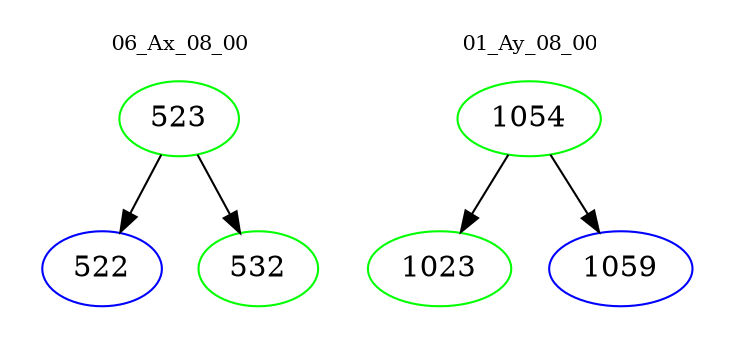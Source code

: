 digraph{
subgraph cluster_0 {
color = white
label = "06_Ax_08_00";
fontsize=10;
T0_523 [label="523", color="green"]
T0_523 -> T0_522 [color="black"]
T0_522 [label="522", color="blue"]
T0_523 -> T0_532 [color="black"]
T0_532 [label="532", color="green"]
}
subgraph cluster_1 {
color = white
label = "01_Ay_08_00";
fontsize=10;
T1_1054 [label="1054", color="green"]
T1_1054 -> T1_1023 [color="black"]
T1_1023 [label="1023", color="green"]
T1_1054 -> T1_1059 [color="black"]
T1_1059 [label="1059", color="blue"]
}
}
